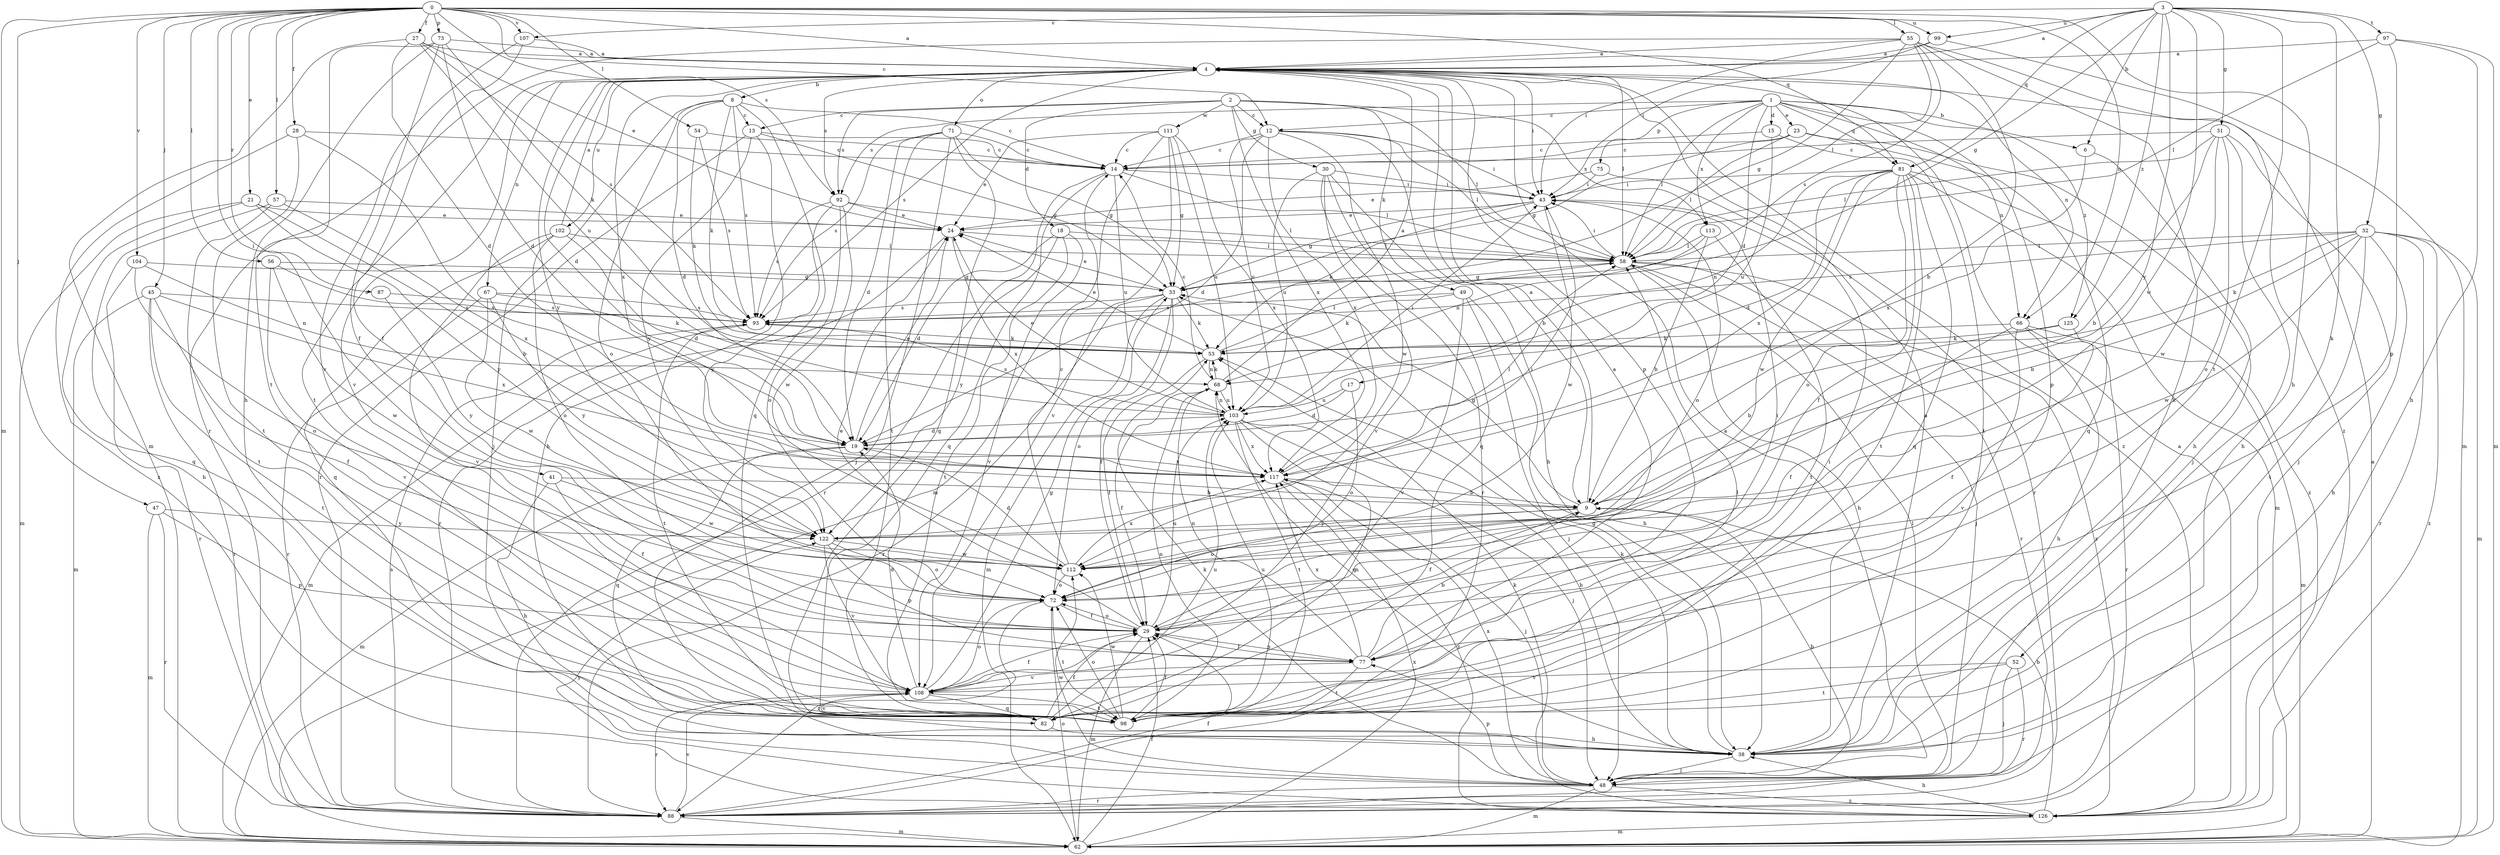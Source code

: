 strict digraph  {
0;
1;
2;
3;
4;
6;
8;
9;
12;
13;
14;
15;
17;
18;
19;
21;
23;
24;
27;
28;
29;
30;
31;
32;
33;
38;
41;
43;
45;
47;
48;
49;
52;
53;
54;
55;
56;
57;
58;
62;
66;
67;
68;
71;
72;
73;
75;
77;
81;
82;
87;
88;
92;
93;
97;
98;
99;
102;
103;
104;
107;
108;
111;
112;
113;
117;
122;
125;
126;
0 -> 4  [label=a];
0 -> 12  [label=c];
0 -> 21  [label=e];
0 -> 27  [label=f];
0 -> 28  [label=f];
0 -> 38  [label=h];
0 -> 41  [label=i];
0 -> 45  [label=j];
0 -> 47  [label=j];
0 -> 54  [label=l];
0 -> 55  [label=l];
0 -> 56  [label=l];
0 -> 57  [label=l];
0 -> 62  [label=m];
0 -> 66  [label=n];
0 -> 73  [label=p];
0 -> 81  [label=q];
0 -> 87  [label=r];
0 -> 92  [label=s];
0 -> 99  [label=u];
0 -> 104  [label=v];
0 -> 107  [label=v];
1 -> 6  [label=b];
1 -> 12  [label=c];
1 -> 15  [label=d];
1 -> 17  [label=d];
1 -> 23  [label=e];
1 -> 58  [label=l];
1 -> 66  [label=n];
1 -> 75  [label=p];
1 -> 77  [label=p];
1 -> 81  [label=q];
1 -> 92  [label=s];
1 -> 113  [label=x];
1 -> 125  [label=z];
2 -> 12  [label=c];
2 -> 13  [label=c];
2 -> 18  [label=d];
2 -> 30  [label=g];
2 -> 49  [label=k];
2 -> 58  [label=l];
2 -> 92  [label=s];
2 -> 111  [label=w];
2 -> 113  [label=x];
2 -> 117  [label=x];
3 -> 4  [label=a];
3 -> 6  [label=b];
3 -> 31  [label=g];
3 -> 32  [label=g];
3 -> 33  [label=g];
3 -> 52  [label=k];
3 -> 81  [label=q];
3 -> 97  [label=t];
3 -> 98  [label=t];
3 -> 99  [label=u];
3 -> 107  [label=v];
3 -> 112  [label=w];
3 -> 122  [label=y];
3 -> 125  [label=z];
4 -> 8  [label=b];
4 -> 19  [label=d];
4 -> 43  [label=i];
4 -> 58  [label=l];
4 -> 66  [label=n];
4 -> 67  [label=n];
4 -> 71  [label=o];
4 -> 77  [label=p];
4 -> 92  [label=s];
4 -> 93  [label=s];
4 -> 98  [label=t];
4 -> 102  [label=u];
4 -> 108  [label=v];
4 -> 117  [label=x];
4 -> 122  [label=y];
4 -> 126  [label=z];
6 -> 38  [label=h];
6 -> 117  [label=x];
8 -> 13  [label=c];
8 -> 14  [label=c];
8 -> 19  [label=d];
8 -> 48  [label=j];
8 -> 53  [label=k];
8 -> 72  [label=o];
8 -> 82  [label=q];
8 -> 93  [label=s];
9 -> 4  [label=a];
9 -> 29  [label=f];
9 -> 33  [label=g];
9 -> 72  [label=o];
9 -> 122  [label=y];
12 -> 9  [label=b];
12 -> 14  [label=c];
12 -> 19  [label=d];
12 -> 43  [label=i];
12 -> 58  [label=l];
12 -> 103  [label=u];
12 -> 112  [label=w];
12 -> 117  [label=x];
13 -> 14  [label=c];
13 -> 33  [label=g];
13 -> 38  [label=h];
13 -> 88  [label=r];
13 -> 122  [label=y];
14 -> 43  [label=i];
14 -> 58  [label=l];
14 -> 82  [label=q];
14 -> 88  [label=r];
14 -> 103  [label=u];
15 -> 14  [label=c];
15 -> 98  [label=t];
15 -> 103  [label=u];
17 -> 19  [label=d];
17 -> 72  [label=o];
17 -> 103  [label=u];
18 -> 19  [label=d];
18 -> 58  [label=l];
18 -> 98  [label=t];
18 -> 108  [label=v];
18 -> 122  [label=y];
19 -> 24  [label=e];
19 -> 62  [label=m];
19 -> 82  [label=q];
19 -> 117  [label=x];
21 -> 9  [label=b];
21 -> 24  [label=e];
21 -> 62  [label=m];
21 -> 82  [label=q];
21 -> 122  [label=y];
23 -> 14  [label=c];
23 -> 33  [label=g];
23 -> 48  [label=j];
23 -> 58  [label=l];
23 -> 82  [label=q];
24 -> 58  [label=l];
24 -> 88  [label=r];
24 -> 117  [label=x];
27 -> 4  [label=a];
27 -> 19  [label=d];
27 -> 24  [label=e];
27 -> 62  [label=m];
27 -> 93  [label=s];
27 -> 103  [label=u];
28 -> 14  [label=c];
28 -> 98  [label=t];
28 -> 117  [label=x];
28 -> 126  [label=z];
29 -> 24  [label=e];
29 -> 43  [label=i];
29 -> 62  [label=m];
29 -> 72  [label=o];
29 -> 77  [label=p];
29 -> 103  [label=u];
30 -> 38  [label=h];
30 -> 43  [label=i];
30 -> 82  [label=q];
30 -> 88  [label=r];
30 -> 103  [label=u];
30 -> 108  [label=v];
31 -> 9  [label=b];
31 -> 14  [label=c];
31 -> 38  [label=h];
31 -> 48  [label=j];
31 -> 58  [label=l];
31 -> 72  [label=o];
31 -> 112  [label=w];
32 -> 9  [label=b];
32 -> 38  [label=h];
32 -> 53  [label=k];
32 -> 58  [label=l];
32 -> 62  [label=m];
32 -> 88  [label=r];
32 -> 93  [label=s];
32 -> 98  [label=t];
32 -> 112  [label=w];
32 -> 126  [label=z];
33 -> 24  [label=e];
33 -> 29  [label=f];
33 -> 53  [label=k];
33 -> 62  [label=m];
33 -> 72  [label=o];
33 -> 88  [label=r];
33 -> 93  [label=s];
38 -> 4  [label=a];
38 -> 33  [label=g];
38 -> 48  [label=j];
38 -> 53  [label=k];
38 -> 68  [label=n];
41 -> 9  [label=b];
41 -> 29  [label=f];
41 -> 38  [label=h];
41 -> 112  [label=w];
43 -> 24  [label=e];
43 -> 33  [label=g];
43 -> 53  [label=k];
43 -> 72  [label=o];
43 -> 112  [label=w];
45 -> 29  [label=f];
45 -> 62  [label=m];
45 -> 88  [label=r];
45 -> 93  [label=s];
45 -> 98  [label=t];
45 -> 117  [label=x];
47 -> 62  [label=m];
47 -> 77  [label=p];
47 -> 88  [label=r];
47 -> 122  [label=y];
48 -> 4  [label=a];
48 -> 9  [label=b];
48 -> 53  [label=k];
48 -> 58  [label=l];
48 -> 62  [label=m];
48 -> 77  [label=p];
48 -> 88  [label=r];
48 -> 112  [label=w];
48 -> 117  [label=x];
48 -> 126  [label=z];
49 -> 38  [label=h];
49 -> 48  [label=j];
49 -> 53  [label=k];
49 -> 93  [label=s];
49 -> 108  [label=v];
52 -> 48  [label=j];
52 -> 88  [label=r];
52 -> 98  [label=t];
52 -> 108  [label=v];
53 -> 24  [label=e];
53 -> 29  [label=f];
53 -> 58  [label=l];
53 -> 68  [label=n];
54 -> 14  [label=c];
54 -> 53  [label=k];
54 -> 93  [label=s];
55 -> 4  [label=a];
55 -> 9  [label=b];
55 -> 33  [label=g];
55 -> 38  [label=h];
55 -> 43  [label=i];
55 -> 58  [label=l];
55 -> 88  [label=r];
55 -> 93  [label=s];
55 -> 126  [label=z];
56 -> 33  [label=g];
56 -> 93  [label=s];
56 -> 108  [label=v];
56 -> 112  [label=w];
57 -> 24  [label=e];
57 -> 38  [label=h];
57 -> 98  [label=t];
57 -> 117  [label=x];
58 -> 33  [label=g];
58 -> 38  [label=h];
58 -> 43  [label=i];
58 -> 48  [label=j];
58 -> 88  [label=r];
58 -> 126  [label=z];
62 -> 4  [label=a];
62 -> 29  [label=f];
62 -> 72  [label=o];
62 -> 117  [label=x];
66 -> 29  [label=f];
66 -> 38  [label=h];
66 -> 53  [label=k];
66 -> 62  [label=m];
66 -> 88  [label=r];
66 -> 108  [label=v];
67 -> 53  [label=k];
67 -> 88  [label=r];
67 -> 93  [label=s];
67 -> 112  [label=w];
67 -> 122  [label=y];
68 -> 4  [label=a];
68 -> 14  [label=c];
68 -> 29  [label=f];
68 -> 53  [label=k];
68 -> 103  [label=u];
71 -> 14  [label=c];
71 -> 19  [label=d];
71 -> 33  [label=g];
71 -> 48  [label=j];
71 -> 82  [label=q];
71 -> 93  [label=s];
71 -> 98  [label=t];
72 -> 29  [label=f];
72 -> 88  [label=r];
72 -> 98  [label=t];
73 -> 4  [label=a];
73 -> 19  [label=d];
73 -> 29  [label=f];
73 -> 38  [label=h];
73 -> 53  [label=k];
73 -> 98  [label=t];
75 -> 24  [label=e];
75 -> 43  [label=i];
75 -> 88  [label=r];
77 -> 4  [label=a];
77 -> 9  [label=b];
77 -> 29  [label=f];
77 -> 68  [label=n];
77 -> 98  [label=t];
77 -> 108  [label=v];
77 -> 117  [label=x];
81 -> 19  [label=d];
81 -> 29  [label=f];
81 -> 43  [label=i];
81 -> 62  [label=m];
81 -> 68  [label=n];
81 -> 72  [label=o];
81 -> 82  [label=q];
81 -> 98  [label=t];
81 -> 112  [label=w];
81 -> 117  [label=x];
81 -> 126  [label=z];
82 -> 29  [label=f];
82 -> 38  [label=h];
82 -> 58  [label=l];
82 -> 103  [label=u];
82 -> 108  [label=v];
87 -> 93  [label=s];
87 -> 122  [label=y];
88 -> 29  [label=f];
88 -> 62  [label=m];
88 -> 93  [label=s];
88 -> 108  [label=v];
92 -> 24  [label=e];
92 -> 58  [label=l];
92 -> 72  [label=o];
92 -> 93  [label=s];
92 -> 112  [label=w];
92 -> 122  [label=y];
93 -> 53  [label=k];
93 -> 62  [label=m];
93 -> 98  [label=t];
97 -> 4  [label=a];
97 -> 38  [label=h];
97 -> 58  [label=l];
97 -> 62  [label=m];
97 -> 77  [label=p];
98 -> 29  [label=f];
98 -> 43  [label=i];
98 -> 68  [label=n];
98 -> 72  [label=o];
98 -> 103  [label=u];
98 -> 112  [label=w];
99 -> 4  [label=a];
99 -> 43  [label=i];
99 -> 62  [label=m];
102 -> 4  [label=a];
102 -> 19  [label=d];
102 -> 58  [label=l];
102 -> 72  [label=o];
102 -> 82  [label=q];
102 -> 108  [label=v];
103 -> 19  [label=d];
103 -> 24  [label=e];
103 -> 38  [label=h];
103 -> 43  [label=i];
103 -> 48  [label=j];
103 -> 68  [label=n];
103 -> 82  [label=q];
103 -> 93  [label=s];
103 -> 98  [label=t];
103 -> 117  [label=x];
104 -> 33  [label=g];
104 -> 68  [label=n];
104 -> 72  [label=o];
104 -> 88  [label=r];
107 -> 4  [label=a];
107 -> 29  [label=f];
107 -> 108  [label=v];
108 -> 19  [label=d];
108 -> 29  [label=f];
108 -> 33  [label=g];
108 -> 72  [label=o];
108 -> 82  [label=q];
108 -> 88  [label=r];
108 -> 98  [label=t];
111 -> 14  [label=c];
111 -> 24  [label=e];
111 -> 33  [label=g];
111 -> 62  [label=m];
111 -> 103  [label=u];
111 -> 108  [label=v];
111 -> 117  [label=x];
112 -> 14  [label=c];
112 -> 19  [label=d];
112 -> 72  [label=o];
112 -> 117  [label=x];
113 -> 9  [label=b];
113 -> 58  [label=l];
113 -> 68  [label=n];
113 -> 98  [label=t];
117 -> 9  [label=b];
117 -> 48  [label=j];
117 -> 58  [label=l];
117 -> 126  [label=z];
122 -> 43  [label=i];
122 -> 72  [label=o];
122 -> 77  [label=p];
122 -> 108  [label=v];
122 -> 112  [label=w];
125 -> 9  [label=b];
125 -> 29  [label=f];
125 -> 53  [label=k];
126 -> 4  [label=a];
126 -> 9  [label=b];
126 -> 38  [label=h];
126 -> 53  [label=k];
126 -> 62  [label=m];
126 -> 122  [label=y];
}
